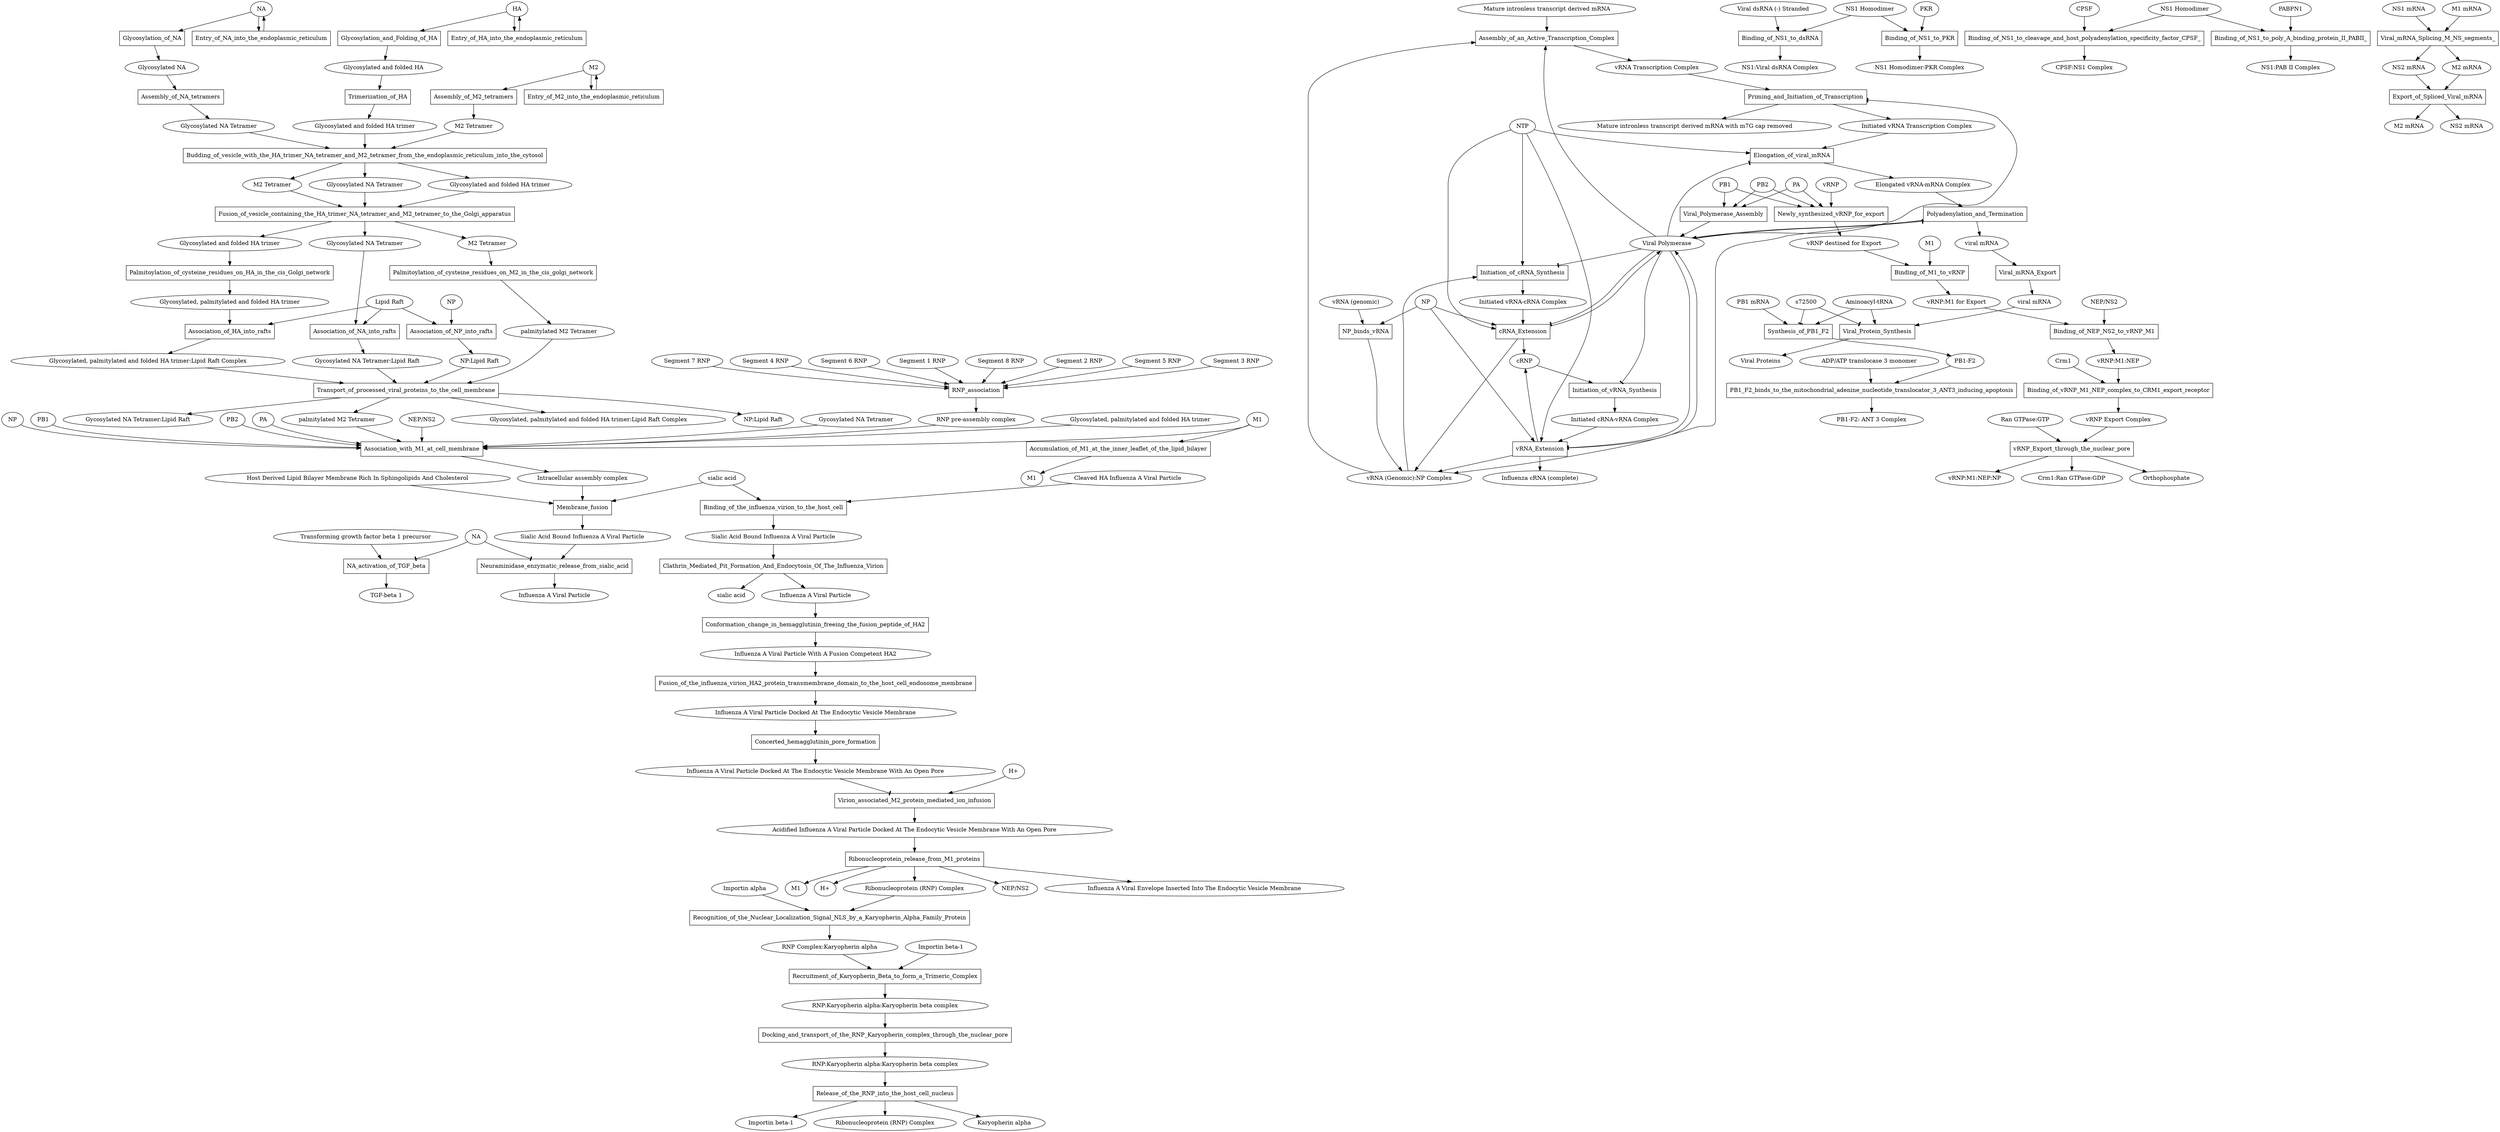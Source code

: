 strict digraph {
	graph [bb="0,0,6403,2814"];
	node [label="\N"];
	s114705	 [height="0.51389",
		label="Transforming growth factor beta 1 precursor",
		pos="1105,1479",
		shape=ellipse,
		width="6.3333"];
	r168865	 [height="0.5",
		label=NA_activation_of_TGF_beta,
		pos="1160,1406",
		shape=box,
		width="2.8611"];
	s114705 -> r168865	 [arrowhead=normal,
		pos="e,1146.3,1424.2 1119.2,1460.2 1125.5,1451.7 1133.2,1441.6 1140.1,1432.4"];
	s170838	 [height="0.51389",
		label="TGF-beta 1",
		pos="1160,1333",
		shape=ellipse,
		width="1.8611"];
	r168865 -> s170838	 [arrowhead=normal,
		pos="e,1160,1351.6 1160,1388 1160,1380.1 1160,1370.7 1160,1361.9"];
	s158444	 [height="0.51389",
		label="Mature intronless transcript derived mRNA",
		pos="3836,2795",
		shape=ellipse,
		width="6.1111"];
	r168326	 [height="0.5",
		label=Assembly_of_an_Active_Transcription_Complex,
		pos="3836,2722",
		shape=box,
		width="4.6944"];
	s158444 -> r168326	 [arrowhead=normal,
		pos="e,3836,2740.2 3836,2776.2 3836,2768.3 3836,2759 3836,2750.3"];
	s192703	 [height="0.51389",
		label="vRNA Transcription Complex",
		pos="4382,2649",
		shape=ellipse,
		width="4.1667"];
	r168326 -> s192703	 [arrowhead=normal,
		pos="e,4280.3,2662.6 3971,2704 4063,2691.6 4183.5,2675.5 4270.1,2664"];
	s165529	 [height="0.51389",
		label=Crm1,
		pos="5201,1917",
		shape=ellipse,
		width="1.0556"];
	r168857	 [height="0.5",
		label=Binding_of_vRNP_M1_NEP_complex_to_CRM1_export_receptor,
		pos="5337,1844",
		shape=box,
		width="6.2222"];
	s165529 -> r168857	 [arrowhead=normal,
		pos="e,5303.3,1862.1 5226.6,1903.3 5245.7,1893 5272.1,1878.8 5294.4,1866.9"];
	s192667	 [height="0.51389",
		label="vRNP Export Complex",
		pos="5337,1771",
		shape=ellipse,
		width="3.3056"];
	r168857 -> s192667	 [arrowhead=normal,
		pos="e,5337,1789.6 5337,1826 5337,1818.1 5337,1808.7 5337,1799.9"];
	s165530	 [height="0.51389",
		label="Ran GTPase:GTP",
		pos="5107,1771",
		shape=ellipse,
		width="2.5833"];
	r168880	 [height="0.5",
		label=vRNP_Export_through_the_nuclear_pore,
		pos="5222,1698",
		shape=box,
		width="4.1389"];
	s165530 -> r168880	 [arrowhead=normal,
		pos="e,5193.6,1716 5134.8,1753.3 5149.9,1743.8 5168.6,1731.9 5184.9,1721.6"];
	s165538	 [height="0.51389",
		label="Crm1:Ran GTPase:GDP",
		pos="5222,1625",
		shape=ellipse,
		width="3.4722"];
	r168880 -> s165538	 [arrowhead=normal,
		pos="e,5222,1643.6 5222,1680 5222,1672.1 5222,1662.7 5222,1653.9"];
	s29372	 [height="0.51389",
		label=Orthophosphate,
		pos="4988,1625",
		shape=ellipse,
		width="2.5278"];
	r168880 -> s29372	 [arrowhead=normal,
		pos="e,5038,1640.6 5164.2,1680 5128.8,1668.9 5083.6,1654.8 5047.9,1643.7"];
	s192768	 [height="0.51389",
		label="vRNP:M1:NEP:NP",
		pos="5462,1625",
		shape=ellipse,
		width="2.6944"];
	r168880 -> s192768	 [arrowhead=normal,
		pos="e,5410.3,1640.7 5281.3,1680 5317.6,1668.9 5364,1654.8 5400.7,1643.6"];
	s167931	 [height="0.51389",
		label="Viral dsRNA (-) Stranded",
		pos="4670,2795",
		shape=ellipse,
		width="3.6389"];
	r168891	 [height="0.5",
		label=Binding_of_NS1_to_dsRNA,
		pos="4687,2722",
		shape=box,
		width="2.75"];
	s167931 -> r168891	 [arrowhead=normal,
		pos="e,4682.8,2740.2 4674.4,2776.2 4676.2,2768.2 4678.4,2758.8 4680.5,2750.1"];
	s169075	 [height="0.51389",
		label="NS1:Viral dsRNA Complex",
		pos="4687,2649",
		shape=ellipse,
		width="3.8056"];
	r168891 -> s169075	 [arrowhead=normal,
		pos="e,4687,2667.6 4687,2704 4687,2696.1 4687,2686.7 4687,2677.9"];
	s168699	 [height="0.51389",
		label=PKR,
		pos="5048,2795",
		shape=ellipse,
		width="0.86111"];
	r168896	 [height="0.5",
		label=Binding_of_NS1_to_PKR,
		pos="5016,2722",
		shape=box,
		width="2.5278"];
	s168699 -> r168896	 [arrowhead=normal,
		pos="e,5023.9,2740.1 5040.1,2777 5036.4,2768.6 5032,2758.5 5028,2749.3"];
	s169142	 [height="0.51389",
		label="NS1 Homodimer:PKR Complex",
		pos="5016,2649",
		shape=ellipse,
		width="4.3889"];
	r168896 -> s169142	 [arrowhead=normal,
		pos="e,5016,2667.6 5016,2704 5016,2696.1 5016,2686.7 5016,2677.9"];
	s169073	 [height="0.51389",
		label=M1,
		pos="3201,1771",
		shape=ellipse,
		width="0.75"];
	r168894	 [height="0.5",
		label=Accumulation_of_M1_at_the_inner_leaflet_of_the_lipid_bilayer,
		pos="3201,1698",
		shape=box,
		width="6.1944"];
	s169073 -> r168894	 [arrowhead=normal,
		pos="e,3201,1716.2 3201,1752.2 3201,1744.3 3201,1735 3201,1726.3"];
	r195926	 [height="0.5",
		label=Association_with_M1_at_cell_membrane,
		pos="1085,1698",
		shape=box,
		width="4.0833"];
	s169073 -> r195926	 [arrowhead=normal,
		pos="e,1232.2,1700 3181.1,1758.4 3176,1755.8 3170.5,1753.4 3165,1752 3072.6,1727.8 17\
11.5,1706.7 1242.5,1700.1"];
	s195782	 [height="0.51389",
		label=M1,
		pos="3201,1625",
		shape=ellipse,
		width="0.75"];
	r168894 -> s195782	 [arrowhead=normal,
		pos="e,3201,1643.6 3201,1680 3201,1672.1 3201,1662.7 3201,1653.9"];
	s195925	 [height="0.51389",
		label="Intracellular assembly complex",
		pos="1085,1625",
		shape=ellipse,
		width="4.4722"];
	r195926 -> s195925	 [arrowhead=normal,
		pos="e,1085,1643.6 1085,1680 1085,1672.1 1085,1662.7 1085,1653.9"];
	s169074	 [height="0.51389",
		label="CPSF:NS1 Complex",
		pos="5412,2649",
		shape=ellipse,
		width="2.9167"];
	s169102	 [height="0.51389",
		label="NS1:PAB II Complex",
		pos="5908,2649",
		shape=ellipse,
		width="3.0278"];
	s169104	 [height="0.51389",
		label=CPSF,
		pos="5412,2795",
		shape=ellipse,
		width="1.0278"];
	r168859	 [height="0.5",
		label=Binding_of_NS1_to_cleavage_and_host_polyadenylation_specificity_factor_CPSF_,
		pos="5412,2722",
		shape=box,
		width="7.9722"];
	s169104 -> r168859	 [arrowhead=normal,
		pos="e,5412,2740.2 5412,2776.2 5412,2768.3 5412,2759 5412,2750.3"];
	r168859 -> s169074	 [arrowhead=normal,
		pos="e,5412,2667.6 5412,2704 5412,2696.1 5412,2686.7 5412,2677.9"];
	s169143	 [height="0.51389",
		label="NS1 Homodimer",
		pos="4909,2795",
		shape=ellipse,
		width="2.5"];
	s169143 -> r168891	 [arrowhead=normal,
		pos="e,4741.8,2740 4861.1,2779.2 4829.1,2768.7 4786.5,2754.7 4751.5,2743.2"];
	s169143 -> r168896	 [arrowhead=normal,
		pos="e,4989.4,2740.2 4935.2,2777.1 4948.9,2767.8 4966,2756.1 4980.9,2746"];
	s169145	 [height="0.51389",
		label="NS1 Homodimer",
		pos="5653,2795",
		shape=ellipse,
		width="2.5"];
	s169145 -> r168859	 [arrowhead=normal,
		pos="e,5471.7,2740.1 5602.2,2779.6 5567,2769 5519.9,2754.7 5481.3,2743"];
	r168883	 [height="0.5",
		label=Binding_of_NS1_to_poly_A_binding_protein_II_PABII_,
		pos="5908,2722",
		shape=box,
		width="5.3056"];
	s169145 -> r168883	 [arrowhead=normal,
		pos="e,5844.7,2740.1 5705.5,2780 5742.9,2769.3 5793.6,2754.7 5835,2742.9"];
	r168883 -> s169102	 [arrowhead=normal,
		pos="e,5908,2667.6 5908,2704 5908,2696.1 5908,2686.7 5908,2677.9"];
	s169216	 [height="0.51389",
		label="PB1-F2",
		pos="4561,1917",
		shape=ellipse,
		width="1.3056"];
	r168878	 [height="0.5",
		label="PB1_F2_binds_to_the_mitochondrial_adenine_nucleotide_translocator_3_ANT3_inducin\
g_apoptosis",
		pos="4746,1844",
		shape=box,
		width="9.6944"];
	s169216 -> r168878	 [arrowhead=normal,
		pos="e,4700.2,1862.1 4594.5,1903.8 4621.3,1893.2 4659.4,1878.2 4690.7,1865.8"];
	s169235	 [height="0.51389",
		label="PB1-F2: ANT 3 Complex",
		pos="4746,1771",
		shape=ellipse,
		width="3.5556"];
	r168878 -> s169235	 [arrowhead=normal,
		pos="e,4746,1789.6 4746,1826 4746,1818.1 4746,1808.7 4746,1799.9"];
	s169239	 [height="0.51389",
		label="Cleaved HA Influenza A Viral Particle",
		pos="2360,1625",
		shape=ellipse,
		width="5.3333"];
	r168272	 [height="0.5",
		label=Binding_of_the_influenza_virion_to_the_host_cell,
		pos="2105,1552",
		shape=box,
		width="4.9722"];
	s169239 -> r168272	 [arrowhead=normal,
		pos="e,2168.1,1570.1 2298.6,1607.4 2262.3,1597 2216.2,1583.8 2178.1,1572.9"];
	s188954	 [height="0.51389",
		label="Sialic Acid Bound Influenza A Viral Particle",
		pos="2105,1479",
		shape=ellipse,
		width="6.0556"];
	r168272 -> s188954	 [arrowhead=normal,
		pos="e,2105,1497.6 2105,1534 2105,1526.1 2105,1516.7 2105,1507.9"];
	s169474	 [height="0.51389",
		label="NEP/NS2",
		pos="5316,2065",
		shape=ellipse,
		width="1.5278"];
	r168893	 [height="0.5",
		label=Binding_of_NEP_NS2_to_vRNP_M1,
		pos="5316,1991",
		shape=box,
		width="3.5556"];
	s169474 -> r168893	 [arrowhead=normal,
		pos="e,5316,2009.2 5316,2046.3 5316,2038.1 5316,2028.4 5316,2019.3"];
	s192767	 [height="0.51389",
		label="vRNP:M1:NEP",
		pos="5337,1917",
		shape=ellipse,
		width="2.2222"];
	r168893 -> s192767	 [arrowhead=normal,
		pos="e,5331.7,1935.6 5321.2,1972.7 5323.5,1964.5 5326.3,1954.6 5328.9,1945.5"];
	s169703	 [height="0.51389",
		label="Host Derived Lipid Bilayer Membrane Rich In Sphingolipids And Cholesterol",
		pos="1641,1625",
		shape=ellipse,
		width="10.472"];
	r168860	 [height="0.5",
		label=Membrane_fusion,
		pos="1641,1552",
		shape=box,
		width="1.9167"];
	s169703 -> r168860	 [arrowhead=normal,
		pos="e,1641,1570.2 1641,1606.2 1641,1598.3 1641,1589 1641,1580.3"];
	s195945	 [height="0.51389",
		label="Sialic Acid Bound Influenza A Viral Particle",
		pos="1641,1479",
		shape=ellipse,
		width="6.0556"];
	r168860 -> s195945	 [arrowhead=normal,
		pos="e,1641,1497.6 1641,1534 1641,1526.1 1641,1516.7 1641,1507.9"];
	s180612	 [height="0.51389",
		label="Importin alpha",
		pos="2034,603",
		shape=ellipse,
		width="2.2778"];
	r168297	 [height="0.5",
		label="Recognition_of_the_Nuclear_Localization_Signal_NLS_by_a_Karyopherin_Alpha_Family\
_Protein",
		pos="2244,530",
		shape=box,
		width="9.2778"];
	s180612 -> r168297	 [arrowhead=normal,
		pos="e,2191.9,548.12 2078.8,587.43 2108.9,576.95 2149.1,562.99 2182.3,551.46"];
	s188871	 [height="0.51389",
		label="RNP Complex:Karyopherin alpha",
		pos="2244,457",
		shape=ellipse,
		width="4.6944"];
	r168297 -> s188871	 [arrowhead=normal,
		pos="e,2244,475.6 2244,511.96 2244,504.09 2244,494.68 2244,485.88"];
	s180714	 [height="0.51389",
		label="Importin beta-1",
		pos="1824,19",
		shape=ellipse,
		width="2.4444"];
	s180733	 [height="0.51389",
		label="Importin beta-1",
		pos="1969,457",
		shape=ellipse,
		width="2.4444"];
	r168317	 [height="0.5",
		label=Recruitment_of_Karyopherin_Beta_to_form_a_Trimeric_Complex,
		pos="2106,384",
		shape=box,
		width="6.3611"];
	s180733 -> r168317	 [arrowhead=normal,
		pos="e,2071.9,402.19 2001.5,439.7 2019.9,429.9 2043.1,417.52 2063,406.92"];
	s188853	 [height="0.51389",
		label="RNP:Karyopherin alpha:Karyopherin beta complex",
		pos="2106,311",
		shape=ellipse,
		width="7.0833"];
	r168317 -> s188853	 [arrowhead=normal,
		pos="e,2106,329.6 2106,365.96 2106,358.09 2106,348.68 2106,339.88"];
	s186959	 [height="0.51389",
		label=M1,
		pos="4870,2211",
		shape=ellipse,
		width="0.75"];
	r192746	 [height="0.5",
		label=Binding_of_M1_to_vRNP,
		pos="4870,2138",
		shape=box,
		width="2.5556"];
	s186959 -> r192746	 [arrowhead=normal,
		pos="e,4870,2156.2 4870,2192.2 4870,2184.3 4870,2175 4870,2166.3"];
	s192906	 [height="0.51389",
		label="vRNP:M1 for Export",
		pos="4965,2065",
		shape=ellipse,
		width=3];
	r192746 -> s192906	 [arrowhead=normal,
		pos="e,4941.5,2083.1 4893.5,2120 4905.5,2110.7 4920.2,2099.4 4933.2,2089.4"];
	s188832	 [height="0.51389",
		label=NP,
		pos="3781,2065",
		shape=ellipse,
		width="0.75"];
	r192624	 [height="0.5",
		label=cRNA_Extension,
		pos="4008,1991",
		shape=box,
		width="1.7778"];
	s188832 -> r192624	 [arrowhead=normal,
		pos="e,3944,2007.4 3802.9,2054.1 3809,2051.3 3815.7,2048.4 3822,2046 3858.3,2032.3 38\
99.5,2019.8 3934,2010.2"];
	r192851	 [height="0.5",
		label=vRNA_Extension,
		pos="3943,1698",
		shape=box,
		width="1.8056"];
	s188832 -> r192851	 [arrowhead=normal,
		pos="e,3934.9,1716.3 3788.9,2047.1 3815.1,1987.7 3899.2,1797.3 3930.8,1725.6"];
	r192912	 [height="0.5",
		label=NP_binds_vRNA,
		pos="3631,1991",
		shape=box,
		width="1.7222"];
	s188832 -> r192912	 [arrowhead=normal,
		pos="e,3667.8,2009.1 3758.9,2054.1 3737.3,2043.5 3704,2027 3676.8,2013.6"];
	s192682	 [height="0.51389",
		label=cRNP,
		pos="4008,1917",
		shape=ellipse,
		width="1.0278"];
	r192624 -> s192682	 [arrowhead=normal,
		pos="e,4008,1935.6 4008,1972.7 4008,1964.6 4008,1954.8 4008,1945.8"];
	s192720	 [height="0.51389",
		label="Viral Polymerase",
		pos="4249,2211",
		shape=ellipse,
		width="2.5556"];
	r192624 -> s192720	 [arrowhead=normal,
		pos="e,4252.5,2192.5 4072.2,2002.8 4119.4,2013.2 4178.2,2029.2 4196,2046 4234.9,2082.\
5 4249.5,2145.8 4252.1,2182.5"];
	s193302	 [height="0.51389",
		label="vRNA (Genomic):NP Complex",
		pos="3631,1625",
		shape=ellipse,
		width="4.2778"];
	r192624 -> s193302	 [arrowhead=normal,
		pos="e,3650.3,1643.7 3989.3,1972.9 3927.5,1912.9 3729.7,1720.9 3657.6,1650.8"];
	s192638	 [height="0.51389",
		label="Influenza cRNA (complete)",
		pos="3944,1625",
		shape=ellipse,
		width="3.9167"];
	r192851 -> s192638	 [arrowhead=normal,
		pos="e,3943.7,1643.6 3943.2,1680 3943.4,1672.1 3943.5,1662.7 3943.6,1653.9"];
	r192851 -> s192682	 [arrowhead=normal,
		pos="e,3997.2,1899.3 3942.2,1716.3 3941.9,1735.1 3942.6,1765 3949,1790 3958.3,1826.6 \
3978,1865.5 3992.1,1890.4"];
	r192851 -> s192720	 [arrowhead=normal,
		pos="e,4267.9,2192.6 4008,1700.1 4096.9,1704.3 4249.4,1716.6 4290,1752 4322.2,1780.1 \
4318,1801.3 4318,1844 4318,2065 4318,2065 4318,2065 4318,2109.5 4293.9,2156.2 42\
74,2184.5"];
	r192851 -> s193302	 [arrowhead=normal,
		pos="e,3701.4,1641.5 3878,1682.8 3829.5,1671.4 3763,1655.9 3711.2,1643.8"];
	r192912 -> s193302	 [arrowhead=normal,
		pos="e,3631,1643.9 3631,1972.9 3631,1945.2 3631,1890.4 3631,1844 3631,1844 3631,1844 \
3631,1771 3631,1730.4 3631,1683.4 3631,1653.9"];
	s188843	 [height="0.51389",
		label=PB1,
		pos="4311,2357",
		shape=ellipse,
		width="0.86111"];
	r192677	 [height="0.5",
		label=Newly_synthesized_vRNP_for_export,
		pos="4569,2284",
		shape=box,
		width="3.8056"];
	s188843 -> r192677	 [arrowhead=normal,
		pos="e,4479,2302 4334.8,2344.7 4340,2342.3 4345.6,2339.9 4351,2338 4388.8,2324.5 4431\
.5,2313.1 4469,2304.3"];
	r192830	 [height="0.5",
		label=Viral_Polymerase_Assembly,
		pos="4311,2284",
		shape=box,
		width="2.8611"];
	s188843 -> r192830	 [arrowhead=normal,
		pos="e,4311,2302.2 4311,2338.2 4311,2330.3 4311,2321 4311,2312.3"];
	s192922	 [height="0.51389",
		label="vRNP destined for Export",
		pos="4611,2211",
		shape=ellipse,
		width="3.75"];
	r192677 -> s192922	 [arrowhead=normal,
		pos="e,4600.3,2229.6 4579.4,2266 4584.2,2257.7 4589.9,2247.6 4595.2,2238.4"];
	r192830 -> s192720	 [arrowhead=normal,
		pos="e,4264.6,2229.3 4295.7,2266 4288.3,2257.2 4279.3,2246.6 4271.1,2237.1"];
	s188844	 [height="0.51389",
		label="RNP:Karyopherin alpha:Karyopherin beta complex",
		pos="2106,165",
		shape=ellipse,
		width="7.0833"];
	r168310	 [height="0.5",
		label=Release_of_the_RNP_into_the_host_cell_nucleus,
		pos="2106,92",
		shape=box,
		width="4.8611"];
	s188844 -> r168310	 [arrowhead=normal,
		pos="e,2106,110.23 2106,146.2 2106,138.33 2106,129.01 2106,120.34"];
	r168310 -> s180714	 [arrowhead=normal,
		pos="e,1879.7,33.417 2036.3,73.955 1991.4,62.336 1933.4,47.332 1889.4,35.937"];
	s188846	 [height="0.51389",
		label="Ribonucleoprotein (RNP) Complex",
		pos="2106,19",
		shape=ellipse,
		width="4.8889"];
	r168310 -> s188846	 [arrowhead=normal,
		pos="e,2106,37.6 2106,73.955 2106,66.091 2106,56.675 2106,47.878"];
	s188865	 [height="0.51389",
		label="Karyopherin alpha",
		pos="2401,19",
		shape=ellipse,
		width="2.8056"];
	r168310 -> s188865	 [arrowhead=normal,
		pos="e,2340.8,33.891 2178.9,73.955 2225.3,62.469 2285.1,47.675 2331,36.33"];
	s188849	 [height="0.51389",
		label="Ribonucleoprotein (RNP) Complex",
		pos="2454,603",
		shape=ellipse,
		width="4.8889"];
	s188849 -> r168297	 [arrowhead=normal,
		pos="e,2296.1,548.1 2402.9,585.24 2373.6,575.07 2336.7,562.24 2305.9,551.5"];
	r168337	 [height="0.5",
		label=Docking_and_transport_of_the_RNP_Karyopherin_complex_through_the_nuclear_pore,
		pos="2106,238",
		shape=box,
		width="8.4722"];
	s188853 -> r168337	 [arrowhead=normal,
		pos="e,2106,256.23 2106,292.2 2106,284.33 2106,275.01 2106,266.34"];
	r168337 -> s188844	 [arrowhead=normal,
		pos="e,2106,183.6 2106,219.96 2106,212.09 2106,202.68 2106,193.88"];
	s188857	 [height="0.51389",
		label=PB2,
		pos="4391,2357",
		shape=ellipse,
		width="0.86111"];
	s188857 -> r192677	 [arrowhead=normal,
		pos="e,4520.4,2302 4415,2345.3 4420.2,2342.8 4425.8,2340.3 4431,2338 4457,2326.8 4486\
.1,2315.2 4510.8,2305.7"];
	s188857 -> r192830	 [arrowhead=normal,
		pos="e,4330.9,2302.1 4373.6,2341.2 4363.3,2331.7 4350,2319.6 4338.3,2308.9"];
	s188871 -> r168317	 [arrowhead=normal,
		pos="e,2140,402 2209.5,438.77 2191.2,429.07 2168.5,417.05 2149,406.75"];
	s188877	 [height="0.51389",
		label=PA,
		pos="4467,2357",
		shape=ellipse,
		width="0.75"];
	s188877 -> r192677	 [arrowhead=normal,
		pos="e,4543.5,2302.3 4485.7,2343.6 4499.5,2333.7 4518.7,2320 4535.2,2308.2"];
	s188877 -> r192830	 [arrowhead=normal,
		pos="e,4353,2302.1 4445.8,2345.5 4441,2343 4435.8,2340.4 4431,2338 4408.6,2327.1 4383\
.6,2315.7 4362.2,2306.2"];
	r168285	 [height="0.5",
		label=Clathrin_Mediated_Pit_Formation_And_Endocytosis_Of_The_Influenza_Virion,
		pos="2105,1406",
		shape=box,
		width="7.5833"];
	s188954 -> r168285	 [arrowhead=normal,
		pos="e,2105,1424.2 2105,1460.2 2105,1452.3 2105,1443 2105,1434.3"];
	s189161	 [height="0.51389",
		label="sialic acid",
		pos="2001,1333",
		shape=ellipse,
		width="1.5833"];
	r168285 -> s189161	 [arrowhead=normal,
		pos="e,2025,1349.8 2079.3,1388 2065.4,1378.2 2048.1,1366.1 2033.4,1355.7"];
	s189171	 [height="0.51389",
		label="Influenza A Viral Particle",
		pos="2209,1333",
		shape=ellipse,
		width="3.6944"];
	r168285 -> s189171	 [arrowhead=normal,
		pos="e,2182.9,1351.3 2130.7,1388 2143.9,1378.7 2160.1,1367.4 2174.3,1357.4"];
	s188957	 [height="0.51389",
		label="sialic acid",
		pos="2093,1625",
		shape=ellipse,
		width="1.5833"];
	s188957 -> r168272	 [arrowhead=normal,
		pos="e,2102,1570.2 2096.1,1606.2 2097.4,1598.3 2098.9,1589 2100.3,1580.3"];
	s188957 -> r168860	 [arrowhead=normal,
		pos="e,1710.2,1558.7 2051.7,1612.1 2043.6,1609.9 2035,1607.7 2027,1606 1922,1583.7 17\
98.9,1568.3 1720.5,1559.8"];
	s189138	 [height="0.51389",
		label="Influenza A Viral Particle Docked At The Endocytic Vesicle Membrane",
		pos="2209,1041",
		shape=ellipse,
		width="9.6667"];
	r168306	 [height="0.5",
		label=Concerted_hemagglutinin_pore_formation,
		pos="2209,968",
		shape=box,
		width="4.25"];
	s189138 -> r168306	 [arrowhead=normal,
		pos="e,2209,986.23 2209,1022.2 2209,1014.3 2209,1005 2209,996.34"];
	s189181	 [height="0.51389",
		label="Influenza A Viral Particle Docked At The Endocytic Vesicle Membrane With An Open\
 Pore",
		pos="2209,895",
		shape=ellipse,
		width="12.361"];
	r168306 -> s189181	 [arrowhead=normal,
		pos="e,2209,913.6 2209,949.96 2209,942.09 2209,932.68 2209,923.88"];
	s189148	 [height="0.51389",
		label="NEP/NS2",
		pos="2703,603",
		shape=ellipse,
		width="1.5278"];
	s189157	 [height="0.51389",
		label="Influenza A Viral Envelope Inserted Into The Endocytic Vesicle Membrane",
		pos="3146,603",
		shape=ellipse,
		width="10.278"];
	s189168	 [height="0.51389",
		label=M1,
		pos="2161,603",
		shape=ellipse,
		width="0.75"];
	r168324	 [height="0.5",
		label=Conformation_change_in_hemagglutinin_freeing_the_fusion_peptide_of_HA2,
		pos="2209,1260",
		shape=box,
		width="7.5556"];
	s189171 -> r168324	 [arrowhead=normal,
		pos="e,2209,1278.2 2209,1314.2 2209,1306.3 2209,1297 2209,1288.3"];
	s189182	 [height="0.51389",
		label="Influenza A Viral Particle With A Fusion Competent HA2",
		pos="2209,1187",
		shape=ellipse,
		width="7.9167"];
	r168324 -> s189182	 [arrowhead=normal,
		pos="e,2209,1205.6 2209,1242 2209,1234.1 2209,1224.7 2209,1215.9"];
	s189177	 [height="0.51389",
		label="Acidified Influenza A Viral Particle Docked At The Endocytic Vesicle Membrane Wi\
th An Open Pore",
		pos="2454,749",
		shape=ellipse,
		width="13.583"];
	r168299	 [height="0.5",
		label=Ribonucleoprotein_release_from_M1_proteins,
		pos="2454,676",
		shape=box,
		width="4.5556"];
	s189177 -> r168299	 [arrowhead=normal,
		pos="e,2454,694.23 2454,730.2 2454,722.33 2454,713.01 2454,704.34"];
	r168299 -> s188849	 [arrowhead=normal,
		pos="e,2454,621.6 2454,657.96 2454,650.09 2454,640.68 2454,631.88"];
	r168299 -> s189148	 [arrowhead=normal,
		pos="e,2661.7,615.29 2516.1,657.95 2552,647.49 2598.1,634.05 2639,622 2643.2,620.75 2\
647.6,619.45 2652.1,618.15"];
	r168299 -> s189157	 [arrowhead=normal,
		pos="e,2987.3,619.75 2618.4,658.65 2726.7,647.24 2868,632.33 2977.1,620.81"];
	r168299 -> s189168	 [arrowhead=normal,
		pos="e,2181.5,615.07 2334.1,657.96 2290.2,649.51 2240.6,637.75 2197,622 2194.9,621.24\
 2192.8,620.38 2190.6,619.45"];
	s70106	 [height="0.51389",
		label="H+",
		pos="2233,603",
		shape=ellipse,
		width="0.75"];
	r168299 -> s70106	 [arrowhead=normal,
		pos="e,2254,614.98 2379.5,657.93 2345.3,648.7 2304.5,636.38 2269,622 2267.1,621.24 22\
65.2,620.42 2263.3,619.55"];
	r168313	 [height="0.5",
		label=Virion_associated_M2_protein_mediated_ion_infusion,
		pos="2454,822",
		shape=box,
		width="5.3056"];
	s189181 -> r168313	 [arrowhead=tee,
		pos="e,2393.3,840.08 2270.5,876.67 2306.5,865.96 2351.8,852.45 2388.4,841.54"];
	r168313 -> s189177	 [arrowhead=normal,
		pos="e,2454,767.6 2454,803.96 2454,796.09 2454,786.68 2454,777.88"];
	r168312	 [height="0.5",
		label="Fusion_of_the_influenza_virion_HA2_protein_transmembrane_domain_to_the_host_cell\
_endosome_membrane",
		pos="2209,1114",
		shape=box,
		width="10.778"];
	s189182 -> r168312	 [arrowhead=normal,
		pos="e,2209,1132.2 2209,1168.2 2209,1160.3 2209,1151 2209,1142.3"];
	r168312 -> s189138	 [arrowhead=normal,
		pos="e,2209,1059.6 2209,1096 2209,1088.1 2209,1078.7 2209,1069.9"];
	s192631	 [height="0.51389",
		label="Viral Proteins",
		pos="4705,1917",
		shape=ellipse,
		width="2.1667"];
	s192650	 [height="0.51389",
		label="Initiated cRNA-vRNA Complex",
		pos="4115,1771",
		shape=ellipse,
		width="4.3611"];
	s192650 -> r192851	 [arrowhead=normal,
		pos="e,3985.5,1716.1 4072.9,1753.1 4049.4,1743.1 4019.8,1730.6 3994.9,1720"];
	s192667 -> r168880	 [arrowhead=normal,
		pos="e,5250.5,1716.1 5308.6,1753 5293.6,1743.5 5275.2,1731.8 5259.1,1721.6"];
	r192916	 [height="0.5",
		label=Initiation_of_vRNA_Synthesis,
		pos="4115,1844",
		shape=box,
		width="3.0278"];
	s192682 -> r192916	 [arrowhead=normal,
		pos="e,4088.6,1862 4029.9,1902.1 4044.4,1892.2 4063.7,1879 4080.2,1867.7"];
	r192916 -> s192650	 [arrowhead=normal,
		pos="e,4115,1789.6 4115,1826 4115,1818.1 4115,1808.7 4115,1799.9"];
	s192700	 [height="0.51389",
		label="Elongated vRNA-mRNA Complex",
		pos="4775,2357",
		shape=ellipse,
		width="4.6944"];
	r168301	 [height="0.5",
		label=Polyadenylation_and_Termination,
		pos="4974,2284",
		shape=box,
		width="3.4444"];
	s192700 -> r168301	 [arrowhead=normal,
		pos="e,4924.7,2302.1 4823.4,2339.2 4851,2329.1 4885.8,2316.3 4915,2305.6"];
	r168301 -> s192720	 [arrowhead=normal,
		pos="e,4311,2224.7 4849.9,2268.5 4842.1,2267.6 4834.5,2266.8 4827,2266 4613.7,2244.1 \
4558.7,2256.9 4346,2230 4337.9,2229 4329.5,2227.7 4321.1,2226.4"];
	s192988	 [height="0.51389",
		label="viral mRNA",
		pos="5018,2211",
		shape=ellipse,
		width="1.8333"];
	r168301 -> s192988	 [arrowhead=normal,
		pos="e,5006.9,2229.3 4984.9,2266 4990,2257.5 4996.1,2247.3 5001.8,2237.9"];
	r168301 -> s193302	 [arrowhead=normal,
		pos="e,3741.7,1637.9 4849.8,2271.8 4702.5,2257.1 4475.7,2234 4467,2230 4412.7,2205.1 \
4369,2197.7 4369,2138 4369,2138 4369,2138 4369,1771 4369,1746 4340,1759.2 4316,1\
752 4185,1712.9 4151.3,1705.7 4017,1680 3928.7,1663.1 3828.2,1649 3751.8,1639.2"];
	r168280	 [height="0.5",
		label=Priming_and_Initiation_of_Transcription,
		pos="4567,2576",
		shape=box,
		width=4];
	s192703 -> r168280	 [arrowhead=normal,
		pos="e,4521.3,2594 4426.8,2631.3 4452.4,2621.2 4484.8,2608.4 4512,2597.7"];
	s192756	 [height="0.51389",
		label="Initiated vRNA Transcription Complex",
		pos="4751,2503",
		shape=ellipse,
		width="5.3611"];
	r168280 -> s192756	 [arrowhead=normal,
		pos="e,4705.4,2521.1 4612.5,2558 4637.7,2548 4669.2,2535.4 4695.8,2524.9"];
	s193039	 [height="0.51389",
		label="Mature intronless transcript derived mRNA with m7G cap removed",
		pos="4202,2503",
		shape=ellipse,
		width="9.3889"];
	r168280 -> s193039	 [arrowhead=normal,
		pos="e,4291.5,2520.9 4476.8,2558 4423.6,2547.3 4356.3,2533.9 4301.6,2522.9"];
	s192720 -> r192624	 [arrowhead=tee,
		pos="e,4072.2,2006.3 4242.1,2192.5 4234.2,2158.6 4220.7,2086.1 4178,2046 4162.7,2031.\
6 4117.2,2017.7 4077.1,2007.5"];
	s192720 -> r192851	 [arrowhead=tee,
		pos="e,4008.1,1700.7 4256.3,2192.2 4271,2165.3 4300,2113.8 4300,2065 4300,2065 4300,2\
065 4300,1844 4300,1801.3 4304.2,1780.1 4272,1752 4234,1718.9 4098,1705.9 4013.1\
,1701"];
	s192720 -> r168326	 [arrowhead=normal,
		pos="e,3832.5,2703.8 4203.7,2227.2 4118.4,2260.3 3935.1,2344.8 3855,2484 3816.4,2551 \
3824,2646.7 3830.9,2693.7"];
	s192720 -> r192916	 [arrowhead=tee,
		pos="e,4154,1862.1 4251.8,2192.1 4255.6,2164.4 4262,2110.8 4262,2065 4262,2065 4262,2\
065 4262,1991 4262,1931.9 4201.8,1888.2 4158.4,1864.4"];
	s192720 -> r168301	 [arrowhead=tee,
		pos="e,4849.7,2266.5 4319,2223.1 4333.8,2225.7 4349.4,2228.2 4364,2230 4575,2256.7 46\
30.9,2244.3 4844.6,2266"];
	s192720 -> r168280	 [arrowhead=tee,
		pos="e,4711.1,2564.9 4315.9,2223.8 4328.8,2226 4342.3,2228.2 4355,2230 4514.3,2252.2 \
4557.3,2234.6 4715,2266 4721.8,2267.3 4948.9,2332.5 4953,2338 5001.7,2403.7 5006\
.7,2460.3 4953,2522 4937.1,2540.3 4818,2555 4716.2,2564.5"];
	r192832	 [height="0.5",
		label=Initiation_of_cRNA_Synthesis,
		pos="3979,2138",
		shape=box,
		width="3.0278"];
	s192720 -> r192832	 [arrowhead=tee,
		pos="e,4045.8,2156.1 4194,2196.1 4152.7,2185 4095.6,2169.5 4050.7,2157.4"];
	r168334	 [height="0.5",
		label=Elongation_of_viral_mRNA,
		pos="4466,2430",
		shape=box,
		width="2.75"];
	s192720 -> r168334	 [arrowhead=tee,
		pos="e,4366.7,2413.2 4226.1,2229.1 4215.7,2238.8 4204.5,2251.7 4199,2266 4193.2,2280.\
9 4193,2287.2 4199,2302 4216.3,2344.5 4231.5,2352.6 4271,2376 4298.5,2392.3 4331\
.2,2403.9 4361.8,2412"];
	s192901	 [height="0.51389",
		label="Initiated vRNA-cRNA Complex",
		pos="4021,2065",
		shape=ellipse,
		width="4.3611"];
	r192832 -> s192901	 [arrowhead=normal,
		pos="e,4010.3,2083.6 3989.4,2120 3994.2,2111.7 3999.9,2101.6 4005.2,2092.4"];
	r168334 -> s192700	 [arrowhead=normal,
		pos="e,4703.7,2373.8 4542.4,2412 4588.4,2401.1 4647,2387.2 4693.9,2376.2"];
	s192756 -> r168334	 [arrowhead=normal,
		pos="e,4536.4,2448 4683.1,2485.6 4642,2475.1 4589.4,2461.6 4546.3,2450.6"];
	s192767 -> r168857	 [arrowhead=normal,
		pos="e,5337,1862.2 5337,1898.2 5337,1890.3 5337,1881 5337,1872.3"];
	s192774	 [height="0.51389",
		label=vRNP,
		pos="4550,2357",
		shape=ellipse,
		width="1.0556"];
	s192774 -> r192677	 [arrowhead=normal,
		pos="e,4564.3,2302.2 4554.8,2338.6 4556.9,2330.6 4559.4,2321 4561.7,2312.1"];
	s192803	 [height="0.51389",
		label="viral mRNA",
		pos="5157,2065",
		shape=ellipse,
		width="1.8333"];
	r192841	 [height="0.5",
		label=Viral_Protein_Synthesis,
		pos="4750,1991",
		shape=box,
		width="2.5"];
	s192803 -> r192841	 [arrowhead=normal,
		pos="e,4840.2,2003.9 5109.1,2052.2 5100.1,2050 5090.8,2047.8 5082,2046 5004.6,2029.8 \
4916.3,2015.4 4850.2,2005.4"];
	r192841 -> s192631	 [arrowhead=normal,
		pos="e,4716.2,1935.3 4738.9,1972.7 4733.6,1964.1 4727.3,1953.6 4721.5,1944.1"];
	s192845	 [height="0.51389",
		label="NEP/NS2",
		pos="1135,1771",
		shape=ellipse,
		width="1.5278"];
	s192845 -> r195926	 [arrowhead=normal,
		pos="e,1097.4,1716.1 1122.6,1753 1116.8,1744.4 1109.6,1733.9 1103.1,1724.4"];
	s192849	 [height="0.51389",
		label="vRNA (genomic)",
		pos="3608,2065",
		shape=ellipse,
		width="2.5"];
	s192849 -> r192912	 [arrowhead=normal,
		pos="e,3625.4,2009.2 3613.8,2046.3 3616.4,2038 3619.5,2027.9 3622.4,2018.7"];
	s192901 -> r192624	 [arrowhead=normal,
		pos="e,4011.2,2009.2 4017.7,2046.3 4016.3,2038.1 4014.5,2028.1 4012.9,2019"];
	s192906 -> r168893	 [arrowhead=normal,
		pos="e,5230.6,2009 5033.5,2050.6 5086.8,2039.3 5161.3,2023.6 5220.5,2011.1"];
	s192914	 [height="0.51389",
		label="M2 mRNA",
		pos="6188,2503",
		shape=ellipse,
		width="1.6667"];
	s192922 -> r192746	 [arrowhead=normal,
		pos="e,4805.7,2156.1 4670.1,2194.3 4707.5,2183.8 4756.1,2170.1 4796,2158.8"];
	s192966	 [height="0.51389",
		label="NS2 mRNA",
		pos="6188,2649",
		shape=ellipse,
		width="1.8056"];
	r192925	 [height="0.5",
		label=Export_of_Spliced_Viral_mRNA,
		pos="6259,2576",
		shape=box,
		width="3.1389"];
	s192966 -> r192925	 [arrowhead=normal,
		pos="e,6241.4,2594.1 6205.6,2631 6214.3,2622 6224.9,2611 6234.4,2601.3"];
	r192925 -> s192914	 [arrowhead=normal,
		pos="e,6205.3,2520.8 6241.4,2558 6232.7,2548.9 6221.9,2537.9 6212.4,2528.1"];
	s192996	 [height="0.51389",
		label="NS2 mRNA",
		pos="6331,2503",
		shape=ellipse,
		width="1.8056"];
	r192925 -> s192996	 [arrowhead=normal,
		pos="e,6313.4,2520.8 6276.8,2558 6285.7,2548.9 6296.6,2537.9 6306.3,2528.1"];
	s192982	 [height="0.51389",
		label="NS1 mRNA",
		pos="6188,2795",
		shape=ellipse,
		width="1.8056"];
	r192781	 [height="0.5",
		label=Viral_mRNA_Splicing_M_NS_segments_,
		pos="6260,2722",
		shape=box,
		width="3.9722"];
	s192982 -> r192781	 [arrowhead=normal,
		pos="e,6242.2,2740.1 6205.8,2777 6214.6,2768 6225.4,2757 6235.1,2747.3"];
	r192781 -> s192966	 [arrowhead=normal,
		pos="e,6205.6,2666.8 6242.2,2704 6233.3,2694.9 6222.4,2683.9 6212.7,2674.1"];
	s192994	 [height="0.51389",
		label="M2 mRNA",
		pos="6331,2649",
		shape=ellipse,
		width="1.6667"];
	r192781 -> s192994	 [arrowhead=normal,
		pos="e,6313.7,2666.8 6277.6,2704 6286.3,2694.9 6297.1,2683.9 6306.6,2674.1"];
	s192983	 [height="0.51389",
		label="PB1 mRNA",
		pos="4462,2065",
		shape=ellipse,
		width="1.8056"];
	r192704	 [height="0.5",
		label=Synthesis_of_PB1_F2,
		pos="4560,1991",
		shape=box,
		width="2.2778"];
	s192983 -> r192704	 [arrowhead=normal,
		pos="e,4535.9,2009.2 4485.2,2047.5 4497.9,2037.9 4513.7,2025.9 4527.6,2015.5"];
	r192704 -> s169216	 [arrowhead=normal,
		pos="e,4560.7,1935.6 4560.2,1972.7 4560.4,1964.6 4560.5,1954.8 4560.6,1945.8"];
	r192627	 [height="0.5",
		label=Viral_mRNA_Export,
		pos="5100,2138",
		shape=box,
		width="2.1111"];
	s192988 -> r192627	 [arrowhead=normal,
		pos="e,5079.8,2156 5037.8,2193.3 5048.2,2184.1 5061,2172.8 5072.2,2162.7"];
	r192627 -> s192803	 [arrowhead=normal,
		pos="e,5142.9,2083.1 5114.1,2120 5120.9,2111.3 5129.1,2100.7 5136.6,2091.1"];
	s192990	 [height="0.51389",
		label="M1 mRNA",
		pos="6331,2795",
		shape=ellipse,
		width="1.6667"];
	s192990 -> r192781	 [arrowhead=normal,
		pos="e,6277.6,2740.1 6313.4,2777 6304.7,2768 6294.1,2757 6284.6,2747.3"];
	s192994 -> r192925	 [arrowhead=normal,
		pos="e,6276.8,2594.1 6313.2,2631 6304.4,2622 6293.6,2611 6283.9,2601.3"];
	s193302 -> r168326	 [arrowhead=normal,
		pos="e,3734.1,2704 3573.1,1642.3 3550.7,1651 3525.9,1663.3 3507,1680 3471.5,1711.2 34\
52,1723.7 3452,1771 3452,2576 3452,2576 3452,2576 3452,2634.7 3610.6,2678.2 3724\
,2701.9"];
	s193302 -> r192832	 [arrowhead=normal,
		pos="e,3869.9,2132.2 3594,1643.1 3552.2,1666.4 3490,1711.1 3490,1771 3490,1991 3490,1\
991 3490,1991 3490,2033.2 3477.9,2055.5 3509,2084 3534.4,2107.3 3729.2,2123.3 38\
59.9,2131.5"];
	s195723	 [height="0.51389",
		label="Glycosylated, palmitylated and folded HA trimer:Lipid Raft Complex",
		pos="339,1917",
		shape=ellipse,
		width="9.4167"];
	r195730	 [height="0.5",
		label=Transport_of_processed_viral_proteins_to_the_cell_membrane,
		pos="1020,1844",
		shape=box,
		width="6.1389"];
	s195723 -> r195730	 [arrowhead=normal,
		pos="e,851.87,1862 493.1,1900.5 596.69,1889.4 733.54,1874.7 841.81,1863.1"];
	s195766	 [height="0.51389",
		label="NP:Lipid Raft",
		pos="1979,1771",
		shape=ellipse,
		width="2.0833"];
	r195730 -> s195766	 [arrowhead=normal,
		pos="e,1926.4,1784.3 1241.2,1834.4 1458.2,1824.3 1773.6,1807.4 1895,1790 1902,1789 19\
09.3,1787.7 1916.6,1786.3"];
	s195732	 [height="0.51389",
		label="palmitylated M2 Tetramer",
		pos="465,1771",
		shape=ellipse,
		width="3.8056"];
	r195730 -> s195732	 [arrowhead=normal,
		pos="e,563.18,1783.9 882.81,1826 787.3,1813.4 661.7,1796.9 573.24,1785.2"];
	s195735	 [height="0.51389",
		label="Gycosylated NA Tetramer:Lipid Raft",
		pos="805,1771",
		shape=ellipse,
		width="5.1389"];
	r195730 -> s195735	 [arrowhead=normal,
		pos="e,857.53,1788.8 966.85,1826 936.65,1815.7 898.68,1802.8 867.11,1792.1"];
	s195755	 [height="0.51389",
		label="Glycosylated, palmitylated and folded HA trimer:Lipid Raft Complex",
		pos="1547,1771",
		shape=ellipse,
		width="9.4167"];
	r195730 -> s195755	 [arrowhead=normal,
		pos="e,1422.3,1788.3 1150.3,1826 1229.9,1814.9 1331.6,1800.8 1412.1,1789.7"];
	s195724	 [height="0.51389",
		label="Glycosylated NA Tetramer",
		pos="853,2211",
		shape=ellipse,
		width="3.8333"];
	r195726	 [height="0.5",
		label=Association_of_NA_into_rafts,
		pos="825,1991",
		shape=box,
		width="2.9722"];
	s195724 -> r195726	 [arrowhead=normal,
		pos="e,827.3,2009.1 850.61,2192.2 845.69,2153.6 834.39,2064.8 828.59,2019.2"];
	s195736	 [height="0.51389",
		label="Gycosylated NA Tetramer:Lipid Raft",
		pos="881,1917",
		shape=ellipse,
		width="5.1389"];
	r195726 -> s195736	 [arrowhead=normal,
		pos="e,866.93,1935.6 838.84,1972.7 845.46,1964 853.5,1953.3 860.78,1943.7"];
	s195725	 [height="0.51389",
		label="Glycosylated, palmitylated and folded HA trimer",
		pos="519,2065",
		shape=ellipse,
		width="6.8056"];
	r168862	 [height="0.5",
		label=Association_of_HA_into_rafts,
		pos="519,1991",
		shape=box,
		width="2.9722"];
	s195725 -> r168862	 [arrowhead=normal,
		pos="e,519,2009.2 519,2046.3 519,2038.1 519,2028.4 519,2019.3"];
	r168862 -> s195723	 [arrowhead=normal,
		pos="e,383.83,1935.4 474.97,1972.9 450.31,1962.8 419.36,1950 393.22,1939.3"];
	s195727	 [height="0.51389",
		label="M2 Tetramer",
		pos="1116,2211",
		shape=ellipse,
		width="2.0278"];
	r195739	 [height="0.5",
		label=Palmitoylation_of_cysteine_residues_on_M2_in_the_cis_golgi_network,
		pos="1183,2138",
		shape=box,
		width="6.9167"];
	s195727 -> r195739	 [arrowhead=normal,
		pos="e,1166.4,2156.1 1132.6,2193 1140.7,2184.1 1150.6,2173.3 1159.5,2163.6"];
	s195761	 [height="0.51389",
		label="palmitylated M2 Tetramer",
		pos="1319,1991",
		shape=ellipse,
		width="3.8056"];
	r195739 -> s195761	 [arrowhead=normal,
		pos="e,1301.8,2009.6 1199.7,2120 1223.5,2094.2 1267.4,2046.7 1294.8,2017.1"];
	s195728	 [height="0.51389",
		label="Gycosylated NA Tetramer",
		pos="2512,1771",
		shape=ellipse,
		width="3.7778"];
	s195728 -> r195926	 [arrowhead=normal,
		pos="e,1232.4,1700 2418.5,1757.5 2401.4,1755.4 2383.7,1753.4 2367,1752 1962.8,1717.1 \
1484.8,1704.5 1242.6,1700.2"];
	s195732 -> r195926	 [arrowhead=normal,
		pos="e,937.87,1714.1 563.14,1758 579.13,1756 595.52,1753.9 611,1752 716.6,1739.1 835.\
56,1725.6 927.89,1715.3"];
	s195736 -> r195730	 [arrowhead=normal,
		pos="e,985.73,1862 915.72,1898.8 934.18,1889.1 957.06,1877.1 976.68,1866.8"];
	s195737	 [height="0.51389",
		label="NP:Lipid Raft",
		pos="1159,1917",
		shape=ellipse,
		width="2.0833"];
	s195737 -> r195730	 [arrowhead=normal,
		pos="e,1054.7,1862.2 1127.1,1900.3 1108.3,1890.4 1084.1,1877.7 1063.5,1866.9"];
	s195738	 [height="0.51389",
		label="Glycosylated, palmitylated and folded HA trimer",
		pos="2911,1771",
		shape=ellipse,
		width="6.8056"];
	s195738 -> r195926	 [arrowhead=normal,
		pos="e,1232.2,1701.1 2743.4,1757.5 2714.6,1755.5 2684.9,1753.5 2657,1752 2139.7,1723.\
8 1525.8,1707.7 1242.5,1701.3"];
	s195740	 [height="0.51389",
		label=NP,
		pos="1057,2065",
		shape=ellipse,
		width="0.75"];
	r168882	 [height="0.5",
		label=Association_of_NP_into_rafts,
		pos="1057,1991",
		shape=box,
		width="2.9722"];
	s195740 -> r168882	 [arrowhead=normal,
		pos="e,1057,2009.2 1057,2046.3 1057,2038.1 1057,2028.4 1057,2019.3"];
	r168882 -> s195737	 [arrowhead=normal,
		pos="e,1134.7,1934.7 1082,1972.9 1095.4,1963.2 1112.1,1951.1 1126.5,1940.6"];
	s195752	 [height="0.51389",
		label=NP,
		pos="123,1771",
		shape=ellipse,
		width="0.75"];
	s195752 -> r195926	 [arrowhead=normal,
		pos="e,937.68,1703.2 143.31,1758.4 148.27,1755.8 153.69,1753.5 159,1752 230.77,1732 6\
82.67,1712.7 927.62,1703.5"];
	s195756	 [height="0.51389",
		label=M2,
		pos="1409,2649",
		shape=ellipse,
		width="0.75"];
	r188544	 [height="0.5",
		label=Assembly_of_M2_tetramers,
		pos="1122,2576",
		shape=box,
		width="2.8611"];
	s195756 -> r188544	 [arrowhead=normal,
		pos="e,1193,2594.1 1383.5,2642.5 1343.4,2632.3 1263.9,2612.1 1203,2596.6"];
	r195733	 [height="0.5",
		label=Entry_of_M2_into_the_endoplasmic_reticulum,
		pos="1409,2576",
		shape=box,
		width="4.6111"];
	s195756 -> r195733	 [arrowhead=normal,
		pos="e,1403.1,2594.2 1403,2630.6 1402.3,2622.7 1402.1,2613.2 1402.4,2604.4"];
	s195797	 [height="0.51389",
		label="M2 Tetramer",
		pos="1122,2503",
		shape=ellipse,
		width="2.0278"];
	r188544 -> s195797	 [arrowhead=normal,
		pos="e,1122,2521.6 1122,2558 1122,2550.1 1122,2540.7 1122,2531.9"];
	r195733 -> s195756	 [arrowhead=normal,
		pos="e,1415,2630.6 1414.9,2594.2 1415.7,2602.1 1415.9,2611.7 1415.6,2620.6"];
	s195761 -> r195730	 [arrowhead=normal,
		pos="e,1121.2,1862 1308.7,1972.2 1296.1,1950.9 1272.6,1916.7 1243,1898 1223.7,1885.8 \
1177,1873.8 1131.3,1864.1"];
	s195764	 [height="0.51389",
		label="Lipid Raft",
		pos="911,2065",
		shape=ellipse,
		width="1.6111"];
	s195764 -> r195726	 [arrowhead=normal,
		pos="e,846.13,2009.2 890.62,2047.5 879.62,2038 865.86,2026.2 853.78,2015.8"];
	s195764 -> r168862	 [arrowhead=normal,
		pos="e,614.48,2009 860.95,2055.6 801.69,2044.4 701.37,2025.4 624.67,2010.9"];
	s195764 -> r168882	 [arrowhead=normal,
		pos="e,1021.5,2009 941.96,2049.3 962.41,2038.9 989.55,2025.2 1012.3,2013.6"];
	s195775	 [height="0.51389",
		label="Glycosylated NA Tetramer",
		pos="512,2503",
		shape=ellipse,
		width="3.8333"];
	r168869	 [height="0.5",
		label="Budding_of_vesicle_with_the_HA_trimer_NA_tetramer_and_M2_tetramer_from_the_endop\
lasmic_reticulum_into_the_cytosol",
		pos="853,2430",
		shape=box,
		width="12.167"];
	s195775 -> r168869	 [arrowhead=normal,
		pos="e,768.75,2448 585.57,2487.2 636.26,2476.4 704.06,2461.9 758.71,2450.2"];
	s195794	 [height="0.51389",
		label="M2 Tetramer",
		pos="624,2357",
		shape=ellipse,
		width="2.0278"];
	r168869 -> s195794	 [arrowhead=normal,
		pos="e,669.6,2371.5 796.39,2412 760.68,2400.6 714.77,2385.9 679.3,2374.6"];
	s195796	 [height="0.51389",
		label="Glycosylated NA Tetramer",
		pos="853,2357",
		shape=ellipse,
		width="3.8333"];
	r168869 -> s195796	 [arrowhead=normal,
		pos="e,853,2375.6 853,2412 853,2404.1 853,2394.7 853,2385.9"];
	s195803	 [height="0.51389",
		label="Glycosylated and folded HA trimer",
		pos="1187,2357",
		shape=ellipse,
		width="4.9444"];
	r168869 -> s195803	 [arrowhead=normal,
		pos="e,1110.5,2373.7 935.56,2412 985.73,2401 1049.7,2387 1100.5,2375.9"];
	s195787	 [height="0.51389",
		label="Glycosylated and folded HA trimer",
		pos="853,2503",
		shape=ellipse,
		width="4.9444"];
	s195787 -> r168869	 [arrowhead=normal,
		pos="e,853,2448.2 853,2484.2 853,2476.3 853,2467 853,2458.3"];
	s195790	 [height="0.51389",
		label=HA,
		pos="1197,2795",
		shape=ellipse,
		width="0.75"];
	r168884	 [height="0.5",
		label=Entry_of_HA_into_the_endoplasmic_reticulum,
		pos="1197,2722",
		shape=box,
		width="4.6111"];
	s195790 -> r168884	 [arrowhead=normal,
		pos="e,1191.1,2740.2 1191,2776.6 1190.3,2768.7 1190.1,2759.2 1190.4,2750.4"];
	r169921	 [height="0.5",
		label=Glycosylation_and_Folding_of_HA,
		pos="890,2722",
		shape=box,
		width="3.4167"];
	s195790 -> r169921	 [arrowhead=normal,
		pos="e,965.96,2740.1 1171.4,2788.9 1128.9,2778.8 1042,2758.1 975.96,2742.4"];
	r168884 -> s195790	 [arrowhead=normal,
		pos="e,1203,2776.6 1202.9,2740.2 1203.7,2748.1 1203.9,2757.7 1203.6,2766.6"];
	s195809	 [height="0.51389",
		label="Glycosylated and folded HA",
		pos="886,2649",
		shape=ellipse,
		width="4.0278"];
	r169921 -> s195809	 [arrowhead=normal,
		pos="e,887.02,2667.6 889.01,2704 888.58,2696 888.05,2686.5 887.57,2677.6"];
	r168871	 [height="0.5",
		label="Fusion_of_vesicle_containing_the_HA_trimer_NA_tetramer_and_M2_tetramer_to_the_Go\
lgi_apparatus",
		pos="853,2284",
		shape=box,
		width="10.028"];
	s195794 -> r168871	 [arrowhead=normal,
		pos="e,796.2,2302.1 669.52,2342.5 702.92,2331.8 748.82,2317.2 786.35,2305.2"];
	s195819	 [height="0.51389",
		label="Glycosylated and folded HA trimer",
		pos="519,2211",
		shape=ellipse,
		width="4.9444"];
	r168871 -> s195819	 [arrowhead=normal,
		pos="e,595.47,2227.7 770.44,2266 720.27,2255 656.31,2241 605.45,2229.9"];
	r168871 -> s195724	 [arrowhead=normal,
		pos="e,853,2229.6 853,2266 853,2258.1 853,2248.7 853,2239.9"];
	r168871 -> s195727	 [arrowhead=normal,
		pos="e,1066.6,2224.7 918.01,2266 960.54,2254.2 1015.7,2238.9 1056.9,2227.4"];
	s195796 -> r168871	 [arrowhead=normal,
		pos="e,853,2302.2 853,2338.2 853,2330.3 853,2321 853,2312.3"];
	s195797 -> r168869	 [arrowhead=normal,
		pos="e,919.45,2448 1072,2489.4 1032,2478.6 975.09,2463.1 929.33,2450.7"];
	s195803 -> r168871	 [arrowhead=normal,
		pos="e,935.4,2302 1110.4,2340.3 1061.3,2329.5 997.2,2315.5 945.28,2304.2"];
	r168875	 [height="0.5",
		label=Trimerization_of_HA,
		pos="882,2576",
		shape=box,
		width="2.1389"];
	s195809 -> r168875	 [arrowhead=normal,
		pos="e,883,2594.2 884.97,2630.2 884.54,2622.3 884.03,2613 883.55,2604.3"];
	r168875 -> s195787	 [arrowhead=normal,
		pos="e,860.39,2521.6 874.83,2558 871.6,2549.8 867.72,2540.1 864.13,2531"];
	s195815	 [height="0.51389",
		label="Glycosylated NA",
		pos="438,2649",
		shape=ellipse,
		width="2.5278"];
	r169847	 [height="0.5",
		label=Assembly_of_NA_tetramers,
		pos="497,2576",
		shape=box,
		width="2.8333"];
	s195815 -> r169847	 [arrowhead=normal,
		pos="e,482.32,2594.2 452.89,2630.6 459.86,2622 468.29,2611.5 475.9,2602.1"];
	r169847 -> s195775	 [arrowhead=normal,
		pos="e,508.18,2521.6 500.71,2558 502.34,2550 504.3,2540.5 506.13,2531.6"];
	r168858	 [height="0.5",
		label=Palmitoylation_of_cysteine_residues_on_HA_in_the_cis_Golgi_network,
		pos="519,2138",
		shape=box,
		width="6.9444"];
	s195819 -> r168858	 [arrowhead=normal,
		pos="e,519,2156.2 519,2192.2 519,2184.3 519,2175 519,2166.3"];
	r168858 -> s195725	 [arrowhead=normal,
		pos="e,519,2083.6 519,2120 519,2112.1 519,2102.7 519,2093.9"];
	s195915	 [height="0.51389",
		label=NA,
		pos="1378,1479",
		shape=ellipse,
		width="0.75"];
	s195915 -> r168865	 [arrowhead=tee,
		pos="e,1232.9,1424.1 1357,1467 1352.2,1464.5 1347,1462 1342,1460 1308.7,1446.4 1270.7\
,1434.6 1238.1,1425.5"];
	r168870	 [height="0.5",
		label=Neuraminidase_enzymatic_release_from_sialic_acid,
		pos="1575,1406",
		shape=box,
		width="5.1111"];
	s195915 -> r168870	 [arrowhead=tee,
		pos="e,1513.3,1424.1 1399,1467.2 1403.9,1464.6 1409.1,1462.1 1414,1460 1444.4,1447 14\
79,1435 1508.3,1425.7"];
	s195941	 [height="0.51389",
		label="Influenza A Viral Particle",
		pos="1575,1333",
		shape=ellipse,
		width="3.6944"];
	r168870 -> s195941	 [arrowhead=normal,
		pos="e,1575,1351.6 1575,1388 1575,1380.1 1575,1370.7 1575,1361.9"];
	s195925 -> r168860	 [arrowhead=normal,
		pos="e,1571.6,1561.1 1191.2,1611.1 1299.3,1596.9 1464.3,1575.2 1561.6,1562.4"];
	s195939	 [height="0.51389",
		label="Segment 7 RNP",
		pos="1557,1917",
		shape=ellipse,
		width="2.4444"];
	r168895	 [height="0.5",
		label=RNP_association,
		pos="2215,1844",
		shape=box,
		width="1.7778"];
	s195939 -> r168895	 [arrowhead=normal,
		pos="e,2150.8,1848.1 1619.2,1903.9 1630.7,1901.7 1642.7,1899.6 1654,1898 1827.5,1872.\
7 2033,1856.4 2140.7,1848.8"];
	s196496	 [height="0.51389",
		label="RNP pre-assembly complex",
		pos="2215,1771",
		shape=ellipse,
		width="3.9722"];
	r168895 -> s196496	 [arrowhead=normal,
		pos="e,2215,1789.6 2215,1826 2215,1818.1 2215,1808.7 2215,1799.9"];
	s195940	 [height="0.51389",
		label=PB1,
		pos="199,1771",
		shape=ellipse,
		width="0.86111"];
	s195940 -> r195926	 [arrowhead=normal,
		pos="e,937.77,1700.7 221.7,1758.4 227.21,1755.9 233.2,1753.5 239,1752 364.8,1719.4 71\
9.66,1706.1 927.67,1701"];
	s195942	 [height="0.51389",
		label="Segment 4 RNP",
		pos="1751,1917",
		shape=ellipse,
		width="2.4444"];
	s195942 -> r168895	 [arrowhead=normal,
		pos="e,2150.9,1852.5 1814.3,1904.1 1825.5,1902 1837.1,1899.9 1848,1898 1949.1,1880.7 \
2066.4,1864 2140.7,1853.9"];
	s195943	 [height="0.51389",
		label="Segment 6 RNP",
		pos="1945,1917",
		shape=ellipse,
		width="2.4444"];
	s195943 -> r168895	 [arrowhead=normal,
		pos="e,2150.8,1861.4 1999.3,1902.3 2040.1,1891.3 2096.3,1876.1 2141.1,1864"];
	s195945 -> r168870	 [arrowhead=normal,
		pos="e,1591.5,1424.2 1624,1460.2 1616.2,1451.6 1606.8,1441.2 1598.3,1431.8"];
	s195946	 [height="0.51389",
		label=PB2,
		pos="279,1771",
		shape=ellipse,
		width="0.86111"];
	s195946 -> r195926	 [arrowhead=normal,
		pos="e,937.76,1701.9 302.14,1758.2 307.53,1755.8 313.35,1753.5 319,1752 429.92,1722.9\
 737.72,1708.5 927.68,1702.2"];
	s195947	 [height="0.51389",
		label="Segment 1 RNP",
		pos="2139,1917",
		shape=ellipse,
		width="2.4444"];
	s195947 -> r168895	 [arrowhead=normal,
		pos="e,2196.1,1862.2 2158.2,1898.6 2167.4,1889.7 2178.7,1878.9 2188.7,1869.3"];
	s195948	 [height="0.51389",
		label=PA,
		pos="1035,1771",
		shape=ellipse,
		width="0.75"];
	s195948 -> r195926	 [arrowhead=normal,
		pos="e,1072.6,1716.1 1046.6,1754.1 1052.6,1745.3 1060.1,1734.3 1066.9,1724.4"];
	s195949	 [height="0.51389",
		label="Segment 8 RNP",
		pos="2333,1917",
		shape=ellipse,
		width="2.4444"];
	s195949 -> r168895	 [arrowhead=normal,
		pos="e,2244.1,1862 2304.4,1899.3 2289,1889.8 2269.8,1877.9 2253.1,1867.6"];
	s195950	 [height="0.51389",
		label="Segment 2 RNP",
		pos="2527,1917",
		shape=ellipse,
		width="2.4444"];
	s195950 -> r168895	 [arrowhead=normal,
		pos="e,2279.2,1859 2467.9,1903.2 2417.2,1891.3 2343.8,1874.1 2289.2,1861.4"];
	s195951	 [height="0.51389",
		label="Segment 5 RNP",
		pos="2721,1917",
		shape=ellipse,
		width="2.4444"];
	s195951 -> r168895	 [arrowhead=normal,
		pos="e,2279.3,1851.2 2658,1904.1 2646.7,1901.9 2635,1899.8 2624,1898 2507.5,1878.9 23\
71.4,1862 2289.3,1852.4"];
	s195952	 [height="0.51389",
		label="Segment 3 RNP",
		pos="2915,1917",
		shape=ellipse,
		width="2.4444"];
	s195952 -> r168895	 [arrowhead=normal,
		pos="e,2279.1,1847.5 2852.8,1903.8 2841.3,1901.7 2829.3,1899.6 2818,1898 2628.4,1871 \
2403.1,1855.1 2289.1,1848.1"];
	s196496 -> r195926	 [arrowhead=normal,
		pos="e,1232.3,1703 2115.8,1757.6 2098.2,1755.5 2080.1,1753.5 2063,1752 1774.1,1726 14\
36,1710.7 1242.5,1703.3"];
	s203497	 [height="0.51389",
		label=NA,
		pos="583,2795",
		shape=ellipse,
		width="0.75"];
	r169919	 [height="0.5",
		label=Glycosylation_of_NA,
		pos="321,2722",
		shape=box,
		width="2.1667"];
	s203497 -> r169919	 [arrowhead=normal,
		pos="e,385.6,2740 557.88,2788 520.79,2777.7 449.86,2757.9 395.25,2742.7"];
	r195734	 [height="0.5",
		label=Entry_of_NA_into_the_endoplasmic_reticulum,
		pos="583,2722",
		shape=box,
		width="4.6111"];
	s203497 -> r195734	 [arrowhead=normal,
		pos="e,577.07,2740.2 577.05,2776.6 576.29,2768.7 576.07,2759.2 576.4,2750.4"];
	r169919 -> s195815	 [arrowhead=normal,
		pos="e,409.41,2666.8 349.92,2704 365.22,2694.4 384.19,2682.6 400.6,2672.3"];
	r195734 -> s203497	 [arrowhead=normal,
		pos="e,588.95,2776.6 588.93,2740.2 589.71,2748.1 589.93,2757.7 589.6,2766.6"];
	s30595	 [height="0.51389",
		label=NTP,
		pos="3768,2503",
		shape=ellipse,
		width="0.88889"];
	s30595 -> r192624	 [arrowhead=normal,
		pos="e,3943.7,2000.4 3765.2,2484.2 3755.9,2415.3 3733.6,2173.5 3855,2046 3875.8,2024.\
1 3905.9,2010.9 3933.9,2003"];
	s30595 -> r192851	 [arrowhead=normal,
		pos="e,3877.9,1712.5 3763.4,2484.3 3752.5,2438.3 3726,2315.2 3726,2211 3726,2211 3726\
,2211 3726,1844 3726,1773.7 3805.3,1735.1 3868,1715.5"];
	s30595 -> r192832	 [arrowhead=normal,
		pos="e,3925.9,2156.1 3775,2484.9 3785,2457.6 3802,2404.1 3802,2357 3802,2357 3802,235\
7 3802,2284 3802,2222.9 3865.6,2182.6 3916.5,2160.1"];
	s30595 -> r168334	 [arrowhead=normal,
		pos="e,4366.9,2434.9 3797.6,2495.6 3814.4,2491.6 3835.7,2486.9 3855,2484 4029.4,2457.\
4 4234.1,2442.6 4356.7,2435.5"];
	s37001	 [height="0.51389",
		label="Aminoacyl-tRNA",
		pos="4749,2065",
		shape=ellipse,
		width="2.5"];
	s37001 -> r192841	 [arrowhead=normal,
		pos="e,4749.8,2009.2 4749.3,2046.3 4749.4,2038.1 4749.5,2028.4 4749.6,2019.3"];
	s37001 -> r192704	 [arrowhead=normal,
		pos="e,4606.1,2009.1 4707.1,2048.6 4680.2,2038.1 4645,2024.3 4615.8,2012.8"];
	s49745	 [height="0.51389",
		label="ADP/ATP translocase 3 monomer",
		pos="4973,1917",
		shape=ellipse,
		width="4.7778"];
	s49745 -> r168878	 [arrowhead=normal,
		pos="e,4802.2,1862.1 4918.3,1899.4 4886.3,1889.1 4845.7,1876.1 4811.9,1865.2"];
	s72008	 [height="0.51389",
		label=PABPN1,
		pos="5908,2795",
		shape=ellipse,
		width="1.4167"];
	s72008 -> r168883	 [arrowhead=normal,
		pos="e,5908,2740.2 5908,2776.2 5908,2768.3 5908,2759 5908,2750.3"];
	s74722	 [height="0.51389",
		label="H+",
		pos="2699,895",
		shape=ellipse,
		width="0.75"];
	s74722 -> r168313	 [arrowhead=normal,
		pos="e,2542.4,840.02 2678.1,882.9 2673.2,880.4 2668,877.94 2663,876 2627.7,862.34 258\
7.7,851.05 2552.2,842.39"];
	s72500	 [height="0.51389",
		pos="4593,2065",
		width="1.3333"];
	s72500 -> r192841	 [arrowhead=tee,
		pos="e,4711.6,2009.1 4623.6,2050.6 4647.3,2039.4 4680.4,2023.8 4706.8,2011.4"];
	s72500 -> r192704	 [arrowhead=tee,
		pos="e,4568.1,2009.1 4584.8,2046.7 4580.4,2036.8 4574.9,2024.4 4570.2,2013.8"];
}
